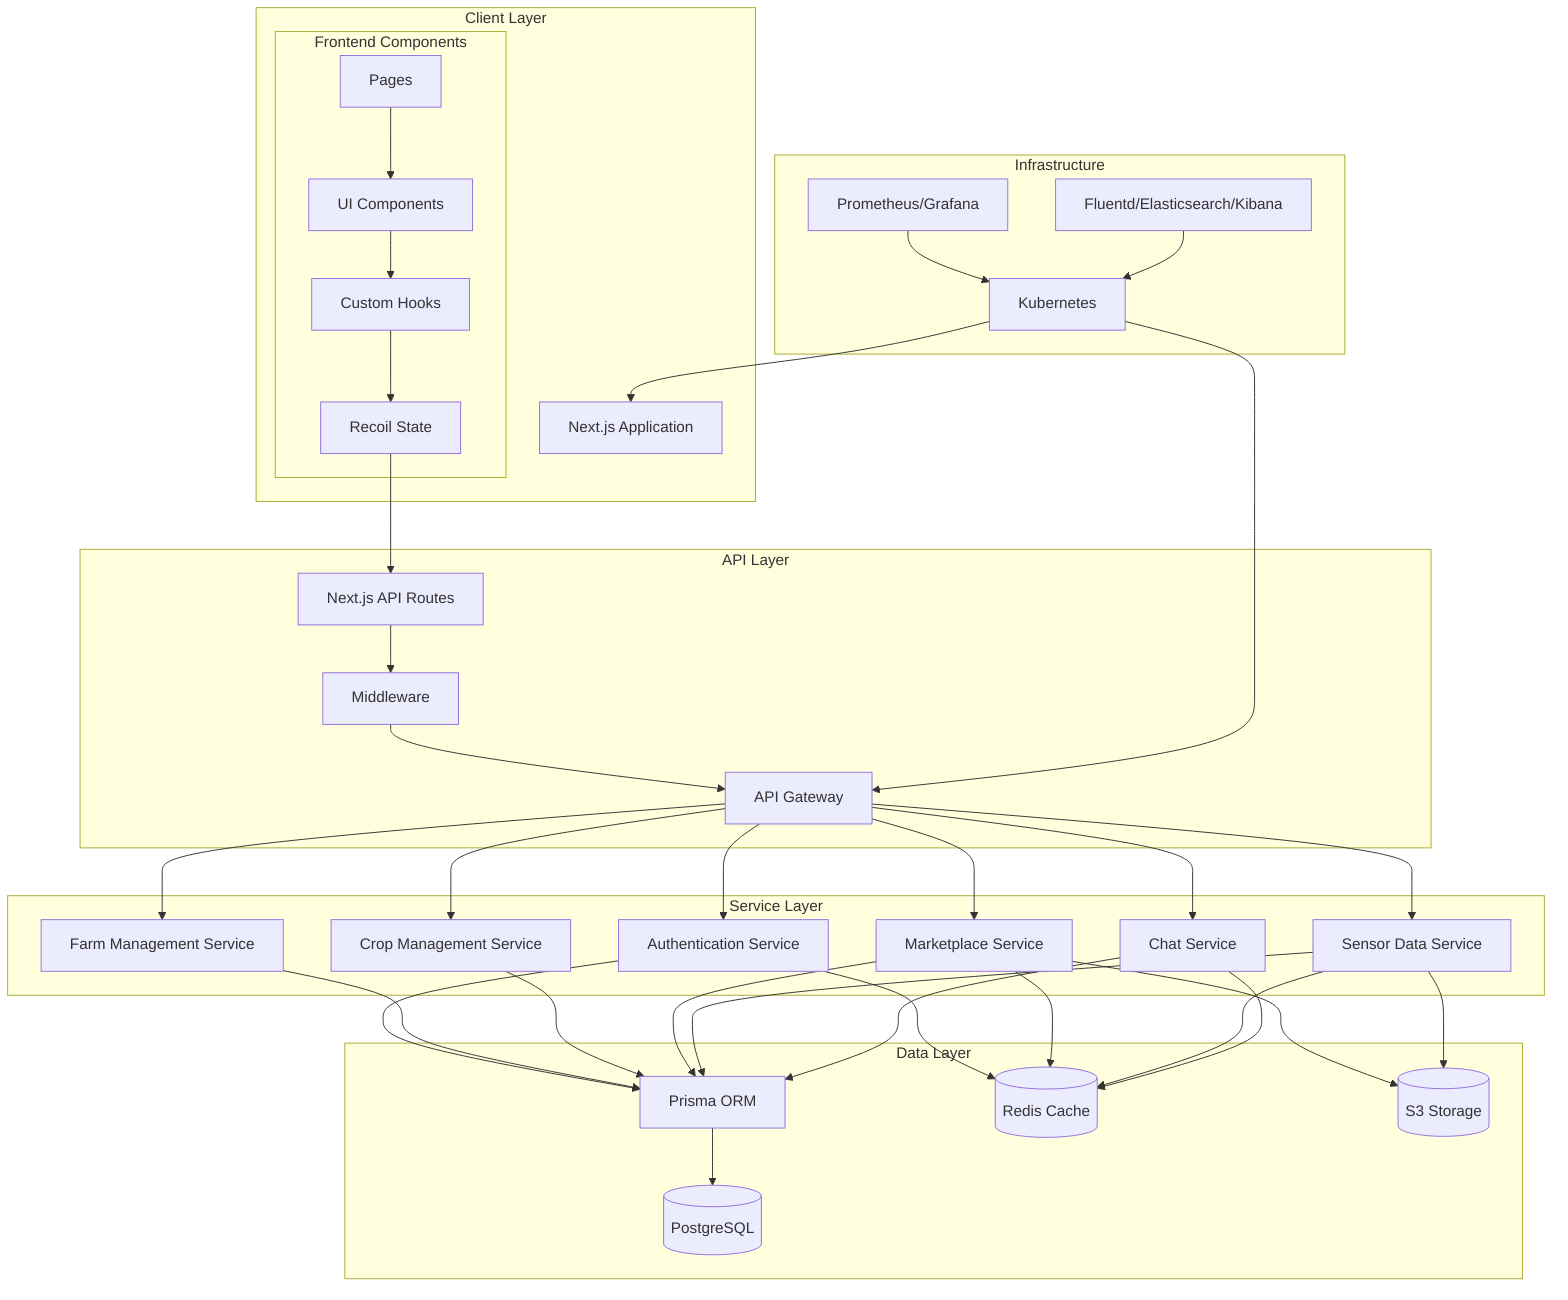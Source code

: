 graph TB
    subgraph "Client Layer"
        NextJS[Next.js Application]
        subgraph "Frontend Components"
            Pages[Pages]
            Components[UI Components]
            Hooks[Custom Hooks]
            State[Recoil State]
        end
    end

    subgraph "API Layer"
        APIRoutes[Next.js API Routes]
        Middleware[Middleware]
        APIGateway[API Gateway]
    end

    subgraph "Service Layer"
        AuthService[Authentication Service]
        FarmService[Farm Management Service]
        CropService[Crop Management Service]
        MarketplaceService[Marketplace Service]
        SensorService[Sensor Data Service]
        ChatService[Chat Service]
    end

    subgraph "Data Layer"
        Prisma[Prisma ORM]
        DB[(PostgreSQL)]
        Redis[(Redis Cache)]
        S3[(S3 Storage)]
    end

    subgraph "Infrastructure"
        K8s[Kubernetes]
        Monitoring[Prometheus/Grafana]
        Logging[Fluentd/Elasticsearch/Kibana]
    end

    %% Client Layer Connections
    Pages --> Components
    Components --> Hooks
    Hooks --> State
    State --> APIRoutes

    %% API Layer Connections
    APIRoutes --> Middleware
    Middleware --> APIGateway
    APIGateway --> AuthService
    APIGateway --> FarmService
    APIGateway --> CropService
    APIGateway --> MarketplaceService
    APIGateway --> SensorService
    APIGateway --> ChatService

    %% Service Layer Connections
    AuthService --> Prisma
    FarmService --> Prisma
    CropService --> Prisma
    MarketplaceService --> Prisma
    SensorService --> Prisma
    ChatService --> Prisma
    
    AuthService --> Redis
    MarketplaceService --> Redis
    SensorService --> Redis
    ChatService --> Redis
    
    MarketplaceService --> S3
    SensorService --> S3

    %% Data Layer Connections
    Prisma --> DB

    %% Infrastructure Connections
    K8s --> NextJS
    K8s --> APIGateway
    Monitoring --> K8s
    Logging --> K8s